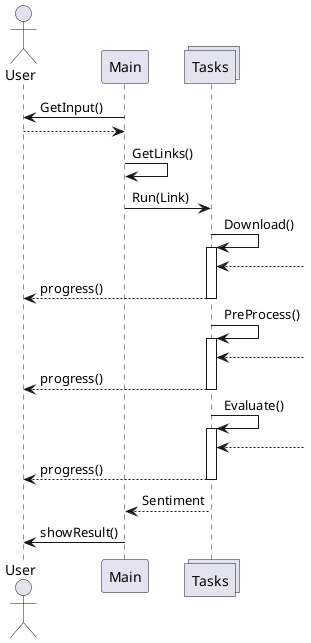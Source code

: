 @startuml MainApp Sequence Diagram

actor User
participant Main 
collections Tasks

Main -> User : GetInput()
User --> Main

Main -> Main : GetLinks()

Main -> Tasks : Run(Link)

Tasks -> Tasks : Download()
activate Tasks
Tasks <--
Tasks --> User : progress()
deactivate Tasks

Tasks -> Tasks : PreProcess()
activate Tasks
Tasks <--
Tasks --> User : progress()
deactivate Tasks

Tasks -> Tasks : Evaluate()
activate Tasks
Tasks <--
Tasks --> User : progress()
deactivate Tasks

Tasks --> Main : Sentiment
Main -> User : showResult()

@enduml